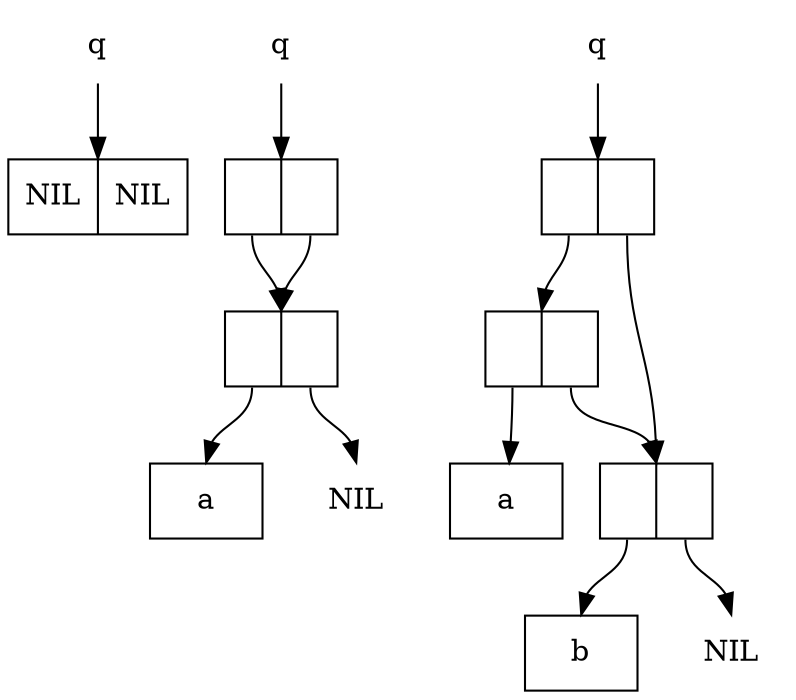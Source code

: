 
digraph tree {
    // ANSI Common Lisp: exercise 12.2 
     node [shape=record,label="<L>|<R>"]
     
     
     // (setf q (make-queue))
     subgraph a {
        root [shape=none,label="q"]
        root -> x
        x [label="NIL|NIL"]
     }
     
     // (enqueue 'a q)
     subgraph b {
        rootb [shape=none,label="q"]
        rootb -> y
        y:L:s -> z:n
        y:R:s -> z:n
        z:L:s -> data:n
        z:R:s -> nil:n
        nil [shape=none,label="NIL"]
        data [label="a"]
     }
     
     // (enqueue 'b q)
     subgraph c {
        rootc [shape=none,label="q"]
        rootc -> yy
        yy:L:s -> x1:n
        yy:R:s -> x2:n
        x1:L:s -> a
        a [label="a"]
        x1:R:s -> x2:n
        x2:L:s -> b:n
        x2:R:s -> n:n
        n [shape=none,label="NIL"]
        b [label="b"]
       
     }
     
     // (dequee q)
     // similar to the first enqueue 
     
}